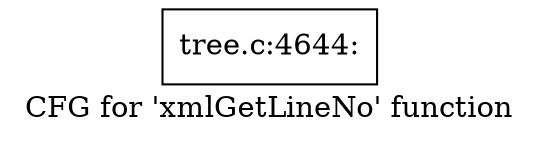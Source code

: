digraph "CFG for 'xmlGetLineNo' function" {
	label="CFG for 'xmlGetLineNo' function";

	Node0x55ad0bc20150 [shape=record,label="{tree.c:4644:}"];
}
